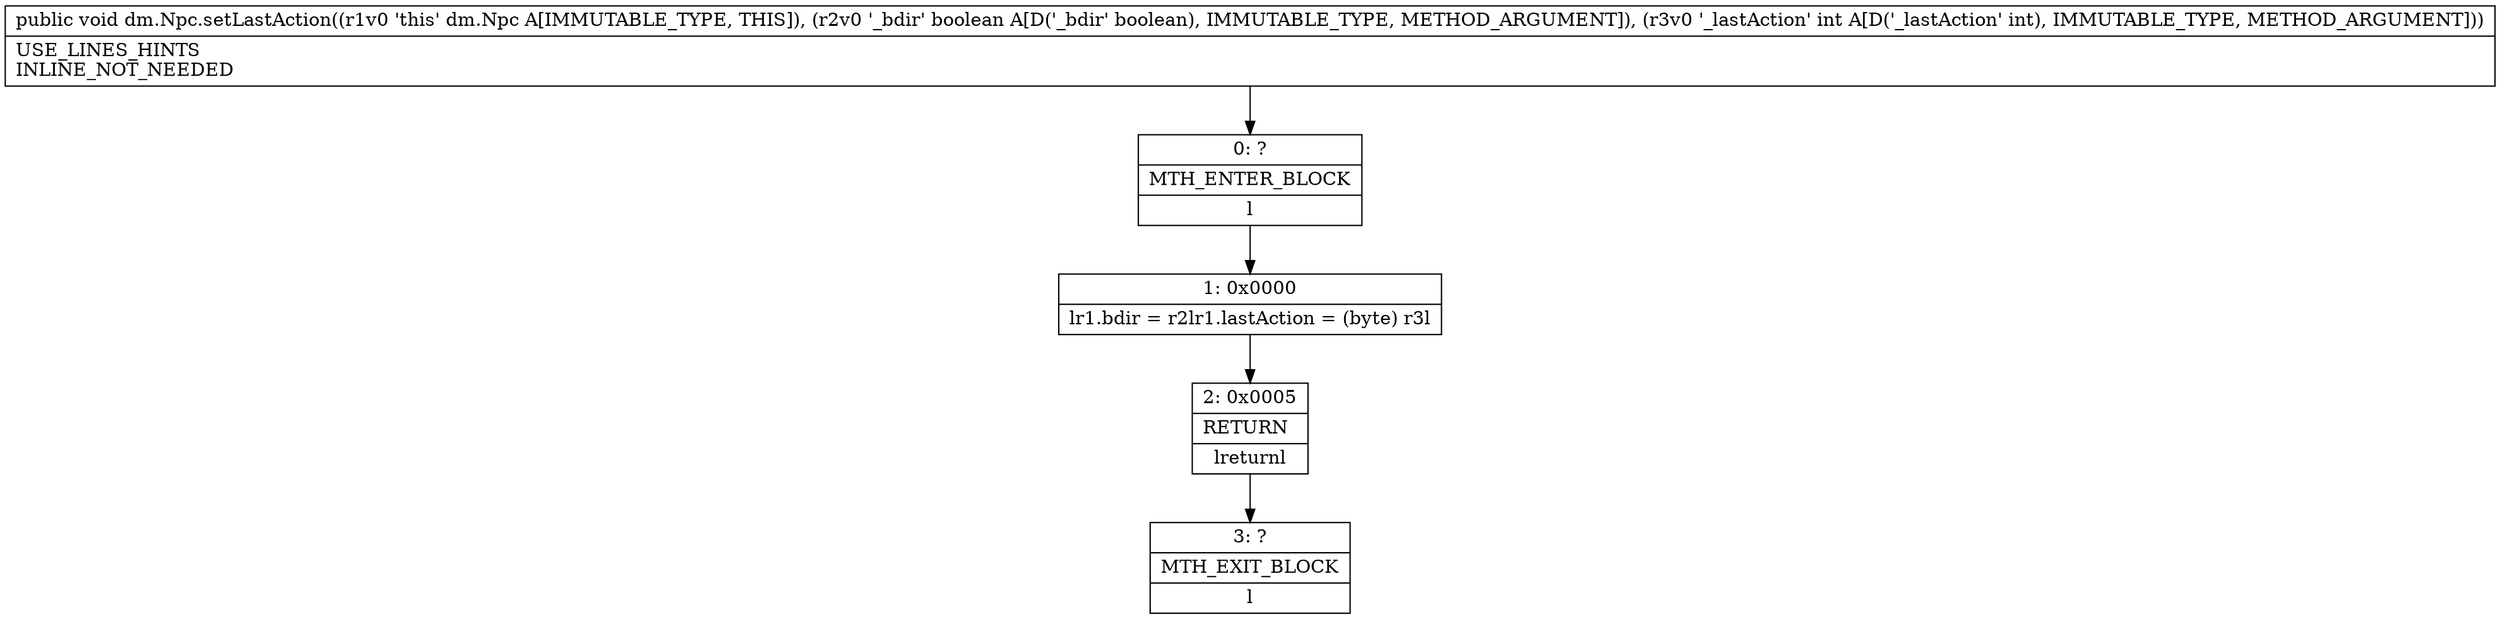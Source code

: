 digraph "CFG fordm.Npc.setLastAction(ZI)V" {
Node_0 [shape=record,label="{0\:\ ?|MTH_ENTER_BLOCK\l|l}"];
Node_1 [shape=record,label="{1\:\ 0x0000|lr1.bdir = r2lr1.lastAction = (byte) r3l}"];
Node_2 [shape=record,label="{2\:\ 0x0005|RETURN\l|lreturnl}"];
Node_3 [shape=record,label="{3\:\ ?|MTH_EXIT_BLOCK\l|l}"];
MethodNode[shape=record,label="{public void dm.Npc.setLastAction((r1v0 'this' dm.Npc A[IMMUTABLE_TYPE, THIS]), (r2v0 '_bdir' boolean A[D('_bdir' boolean), IMMUTABLE_TYPE, METHOD_ARGUMENT]), (r3v0 '_lastAction' int A[D('_lastAction' int), IMMUTABLE_TYPE, METHOD_ARGUMENT]))  | USE_LINES_HINTS\lINLINE_NOT_NEEDED\l}"];
MethodNode -> Node_0;
Node_0 -> Node_1;
Node_1 -> Node_2;
Node_2 -> Node_3;
}

